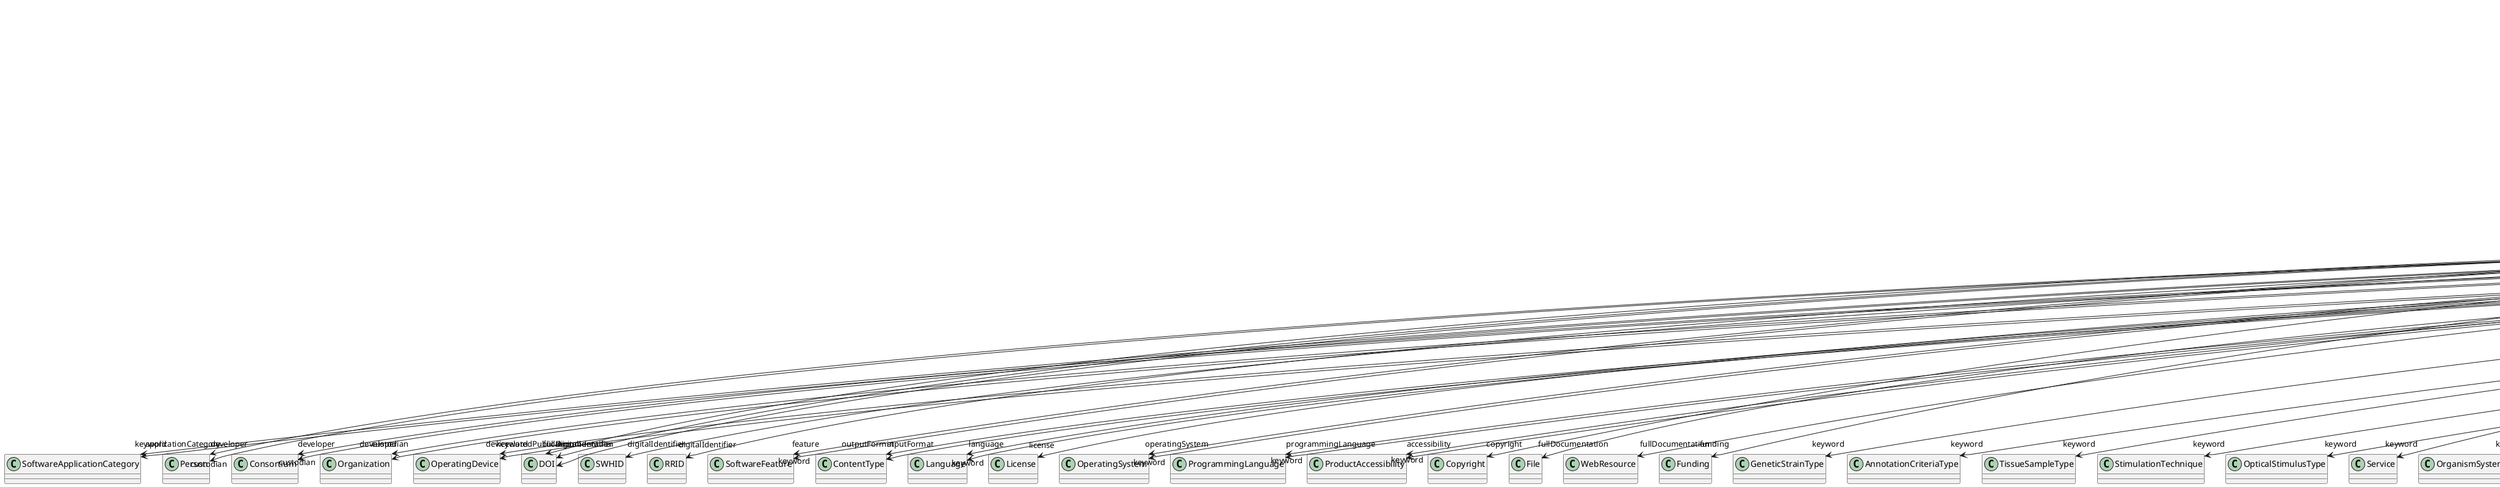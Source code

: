 @startuml
class SoftwareVersion {
+applicationCategory
+developer
+device
+digitalIdentifier
+feature
+hasPart
+inputFormat
+isAlternativeVersionOf
+isNewVersionOf
+language
+license
+operatingSystem
+outputFormat
+programmingLanguage
+requirement
+accessibility
+copyright
+custodian
+description
+fullDocumentation
+fullName
+funding
+homepage
+howToCite
+keyword
+otherContribution
+relatedPublication
+releaseDate
+repository
+shortName
+supportChannel
+versionIdentifier
+versionInnovation

}
SoftwareVersion -d-> "applicationCategory" SoftwareApplicationCategory
SoftwareVersion -d-> "developer" Person
SoftwareVersion -d-> "developer" Consortium
SoftwareVersion -d-> "developer" Organization
SoftwareVersion -d-> "device" OperatingDevice
SoftwareVersion -d-> "digitalIdentifier" DOI
SoftwareVersion -d-> "digitalIdentifier" SWHID
SoftwareVersion -d-> "digitalIdentifier" RRID
SoftwareVersion -d-> "feature" SoftwareFeature
SoftwareVersion -d-> "hasPart" SoftwareVersion
SoftwareVersion -d-> "inputFormat" ContentType
SoftwareVersion -d-> "isAlternativeVersionOf" SoftwareVersion
SoftwareVersion -d-> "isNewVersionOf" SoftwareVersion
SoftwareVersion -d-> "language" Language
SoftwareVersion -d-> "license" License
SoftwareVersion -d-> "operatingSystem" OperatingSystem
SoftwareVersion -d-> "outputFormat" ContentType
SoftwareVersion -d-> "programmingLanguage" ProgrammingLanguage
SoftwareVersion -d-> "accessibility" ProductAccessibility
SoftwareVersion -d-> "copyright" Copyright
SoftwareVersion -d-> "custodian" Person
SoftwareVersion -d-> "custodian" Consortium
SoftwareVersion -d-> "custodian" Organization
SoftwareVersion -d-> "fullDocumentation" DOI
SoftwareVersion -d-> "fullDocumentation" File
SoftwareVersion -d-> "fullDocumentation" WebResource
SoftwareVersion -d-> "funding" Funding
SoftwareVersion -d-> "keyword" GeneticStrainType
SoftwareVersion -d-> "keyword" AnnotationCriteriaType
SoftwareVersion -d-> "keyword" TissueSampleType
SoftwareVersion -d-> "keyword" ProductAccessibility
SoftwareVersion -d-> "keyword" StimulationTechnique
SoftwareVersion -d-> "keyword" OpticalStimulusType
SoftwareVersion -d-> "keyword" Service
SoftwareVersion -d-> "keyword" OrganismSystem
SoftwareVersion -d-> "keyword" OperatingDevice
SoftwareVersion -d-> "keyword" VisualStimulusType
SoftwareVersion -d-> "keyword" CriteriaQualityType
SoftwareVersion -d-> "keyword" Disease
SoftwareVersion -d-> "keyword" SemanticDataType
SoftwareVersion -d-> "keyword" SoftwareFeature
SoftwareVersion -d-> "keyword" AtlasType
SoftwareVersion -d-> "keyword" StimulationApproach
SoftwareVersion -d-> "keyword" AnatomicalIdentificationType
SoftwareVersion -d-> "keyword" ProgrammingLanguage
SoftwareVersion -d-> "keyword" MeasuredSignalType
SoftwareVersion -d-> "keyword" MeasuredQuantity
SoftwareVersion -d-> "keyword" DataType
SoftwareVersion -d-> "keyword" DeviceType
SoftwareVersion -d-> "keyword" ModelScope
SoftwareVersion -d-> "keyword" UnitOfMeasurement
SoftwareVersion -d-> "keyword" AnatomicalPlane
SoftwareVersion -d-> "keyword" CranialWindowConstructionType
SoftwareVersion -d-> "keyword" CellType
SoftwareVersion -d-> "keyword" Species
SoftwareVersion -d-> "keyword" BiologicalSex
SoftwareVersion -d-> "keyword" PatchClampVariation
SoftwareVersion -d-> "keyword" AgeCategory
SoftwareVersion -d-> "keyword" AnatomicalAxesOrientation
SoftwareVersion -d-> "keyword" Laterality
SoftwareVersion -d-> "keyword" QualitativeOverlap
SoftwareVersion -d-> "keyword" Handedness
SoftwareVersion -d-> "keyword" FileUsageRole
SoftwareVersion -d-> "keyword" Terminology
SoftwareVersion -d-> "keyword" TissueSampleAttribute
SoftwareVersion -d-> "keyword" EthicsAssessment
SoftwareVersion -d-> "keyword" ChemicalMixtureType
SoftwareVersion -d-> "keyword" Technique
SoftwareVersion -d-> "keyword" EducationalLevel
SoftwareVersion -d-> "keyword" OrganismSubstance
SoftwareVersion -d-> "keyword" BreedingType
SoftwareVersion -d-> "keyword" SoftwareApplicationCategory
SoftwareVersion -d-> "keyword" OlfactoryStimulusType
SoftwareVersion -d-> "keyword" TermSuggestion
SoftwareVersion -d-> "keyword" AnnotationType
SoftwareVersion -d-> "keyword" AuditoryStimulusType
SoftwareVersion -d-> "keyword" TactileStimulusType
SoftwareVersion -d-> "keyword" ExperimentalApproach
SoftwareVersion -d-> "keyword" SubjectAttribute
SoftwareVersion -d-> "keyword" AnalysisTechnique
SoftwareVersion -d-> "keyword" PreparationType
SoftwareVersion -d-> "keyword" MetaDataModelType
SoftwareVersion -d-> "keyword" FileBundleGrouping
SoftwareVersion -d-> "keyword" ElectricalStimulusType
SoftwareVersion -d-> "keyword" UBERONParcellation
SoftwareVersion -d-> "keyword" Organ
SoftwareVersion -d-> "keyword" Colormap
SoftwareVersion -d-> "keyword" DiseaseModel
SoftwareVersion -d-> "keyword" OperatingSystem
SoftwareVersion -d-> "keyword" DifferenceMeasure
SoftwareVersion -d-> "keyword" BiologicalOrder
SoftwareVersion -d-> "keyword" ContributionType
SoftwareVersion -d-> "keyword" SubcellularEntity
SoftwareVersion -d-> "keyword" BiologicalProcess
SoftwareVersion -d-> "keyword" Language
SoftwareVersion -d-> "keyword" LearningResourceType
SoftwareVersion -d-> "keyword" ActionStatusType
SoftwareVersion -d-> "keyword" GustatoryStimulusType
SoftwareVersion -d-> "keyword" TypeOfUncertainty
SoftwareVersion -d-> "keyword" ModelAbstractionLevel
SoftwareVersion -d-> "keyword" CellCultureType
SoftwareVersion -d-> "keyword" FileRepositoryType
SoftwareVersion -d-> "keyword" MolecularEntity
SoftwareVersion -d-> "keyword" SetupType
SoftwareVersion -d-> "keyword" CranialWindowReinforcementType
SoftwareVersion -d-> "otherContribution" Contribution
SoftwareVersion -d-> "relatedPublication" Chapter
SoftwareVersion -d-> "relatedPublication" ScholarlyArticle
SoftwareVersion -d-> "relatedPublication" Book
SoftwareVersion -d-> "relatedPublication" ISSN
SoftwareVersion -d-> "relatedPublication" HANDLE
SoftwareVersion -d-> "relatedPublication" ISBN
SoftwareVersion -d-> "relatedPublication" DOI
SoftwareVersion -d-> "repository" FileRepository

@enduml